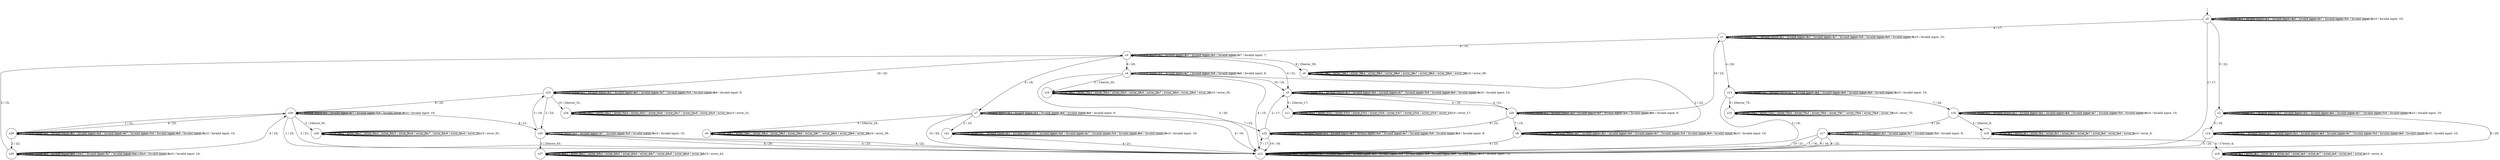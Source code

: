 digraph g {
__start0 [label="" shape="none"];

	s0 [shape="circle" label="s0"];
	s1 [shape="circle" label="s1"];
	s2 [shape="circle" label="s2"];
	s3 [shape="circle" label="s3"];
	s4 [shape="circle" label="s4"];
	s5 [shape="circle" label="s5"];
	s6 [shape="circle" label="s6"];
	s7 [shape="circle" label="s7"];
	s8 [shape="circle" label="s8"];
	s9 [shape="circle" label="s9"];
	s10 [shape="circle" label="s10"];
	s11 [shape="circle" label="s11"];
	s12 [shape="circle" label="s12"];
	s13 [shape="circle" label="s13"];
	s14 [shape="circle" label="s14"];
	s15 [shape="circle" label="s15"];
	s16 [shape="circle" label="s16"];
	s17 [shape="circle" label="s17"];
	s18 [shape="circle" label="s18"];
	s19 [shape="circle" label="s19"];
	s20 [shape="circle" label="s20"];
	s21 [shape="circle" label="s21"];
	s22 [shape="circle" label="s22"];
	s23 [shape="circle" label="s23"];
	s24 [shape="circle" label="s24"];
	s25 [shape="circle" label="s25"];
	s26 [shape="circle" label="s26"];
	s27 [shape="circle" label="s27"];
	s28 [shape="circle" label="s28"];
	s29 [shape="circle" label="s29"];
	s30 [shape="circle" label="s30"];
	s0 -> s0 [label="1 / Invalid input: 1;"];
	s0 -> s12 [label="2 / 17;"];
	s0 -> s0 [label="3 / Invalid input: 3;"];
	s0 -> s0 [label="4 / Invalid input: 4;"];
	s0 -> s2 [label="5 / 23;"];
	s0 -> s0 [label="6 / Invalid input: 6;"];
	s0 -> s0 [label="7 / Invalid input: 7;"];
	s0 -> s1 [label="8 / 17;"];
	s0 -> s0 [label="9 / Invalid input: 9;"];
	s0 -> s0 [label="10 / Invalid input: 10;"];
	s1 -> s1 [label="1 / Invalid input: 1;"];
	s1 -> s1 [label="2 / Invalid input: 2;"];
	s1 -> s1 [label="3 / Invalid input: 3;"];
	s1 -> s13 [label="4 / 20;"];
	s1 -> s1 [label="5 / Invalid input: 5;"];
	s1 -> s3 [label="6 / 15;"];
	s1 -> s1 [label="7 / Invalid input: 7;"];
	s1 -> s1 [label="8 / Invalid input: 8;"];
	s1 -> s1 [label="9 / Invalid input: 9;"];
	s1 -> s1 [label="10 / Invalid input: 10;"];
	s2 -> s2 [label="1 / Invalid input: 1;"];
	s2 -> s2 [label="2 / Invalid input: 2;"];
	s2 -> s2 [label="3 / Invalid input: 3;"];
	s2 -> s2 [label="4 / Invalid input: 4;"];
	s2 -> s14 [label="5 / 18;"];
	s2 -> s2 [label="6 / Invalid input: 6;"];
	s2 -> s2 [label="7 / Invalid input: 7;"];
	s2 -> s12 [label="8 / 20;"];
	s2 -> s2 [label="9 / Invalid input: 9;"];
	s2 -> s2 [label="10 / Invalid input: 10;"];
	s3 -> s3 [label="1 / Invalid input: 1;"];
	s3 -> s3 [label="2 / Invalid input: 2;"];
	s3 -> s3 [label="3 / Invalid input: 3;"];
	s3 -> s5 [label="4 / 21;"];
	s3 -> s3 [label="5 / Invalid input: 5;"];
	s3 -> s4 [label="6 / 20;"];
	s3 -> s3 [label="7 / Invalid input: 7;"];
	s3 -> s7 [label="8 / 18;"];
	s3 -> s6 [label="9 / 25error_39;"];
	s3 -> s23 [label="10 / 25;"];
	s4 -> s4 [label="1 / Invalid input: 1;"];
	s4 -> s8 [label="2 / 23;"];
	s4 -> s12 [label="3 / 20;"];
	s4 -> s12 [label="4 / 15;"];
	s4 -> s10 [label="5 / 15error_35;"];
	s4 -> s4 [label="6 / Invalid input: 6;"];
	s4 -> s4 [label="7 / Invalid input: 7;"];
	s4 -> s4 [label="8 / Invalid input: 8;"];
	s4 -> s4 [label="9 / Invalid input: 9;"];
	s4 -> s5 [label="10 / 16;"];
	s5 -> s5 [label="1 / Invalid input: 1;"];
	s5 -> s5 [label="2 / Invalid input: 2;"];
	s5 -> s5 [label="3 / Invalid input: 3;"];
	s5 -> s20 [label="4 / 18;"];
	s5 -> s11 [label="5 / 23error_17;"];
	s5 -> s5 [label="6 / Invalid input: 6;"];
	s5 -> s5 [label="7 / Invalid input: 7;"];
	s5 -> s5 [label="8 / Invalid input: 8;"];
	s5 -> s5 [label="9 / Invalid input: 9;"];
	s5 -> s5 [label="10 / Invalid input: 10;"];
	s6 -> s6 [label="1 / error_39;"];
	s6 -> s6 [label="2 / error_39;"];
	s6 -> s6 [label="3 / error_39;"];
	s6 -> s6 [label="4 / error_39;"];
	s6 -> s6 [label="5 / error_39;"];
	s6 -> s6 [label="6 / error_39;"];
	s6 -> s6 [label="7 / error_39;"];
	s6 -> s6 [label="8 / error_39;"];
	s6 -> s6 [label="9 / error_39;"];
	s6 -> s6 [label="10 / error_39;"];
	s7 -> s7 [label="1 / Invalid input: 1;"];
	s7 -> s21 [label="2 / 15;"];
	s7 -> s7 [label="3 / Invalid input: 3;"];
	s7 -> s7 [label="4 / Invalid input: 4;"];
	s7 -> s9 [label="5 / 16error_29;"];
	s7 -> s7 [label="6 / Invalid input: 6;"];
	s7 -> s22 [label="7 / 22;"];
	s7 -> s12 [label="8 / 16;"];
	s7 -> s7 [label="9 / Invalid input: 9;"];
	s7 -> s12 [label="10 / 20;"];
	s8 -> s8 [label="1 / Invalid input: 1;"];
	s8 -> s8 [label="2 / Invalid input: 2;"];
	s8 -> s8 [label="3 / Invalid input: 3;"];
	s8 -> s12 [label="4 / 23;"];
	s8 -> s8 [label="5 / Invalid input: 5;"];
	s8 -> s8 [label="6 / Invalid input: 6;"];
	s8 -> s8 [label="7 / Invalid input: 7;"];
	s8 -> s8 [label="8 / Invalid input: 8;"];
	s8 -> s8 [label="9 / Invalid input: 9;"];
	s8 -> s8 [label="10 / Invalid input: 10;"];
	s9 -> s9 [label="1 / error_29;"];
	s9 -> s9 [label="2 / error_29;"];
	s9 -> s9 [label="3 / error_29;"];
	s9 -> s9 [label="4 / error_29;"];
	s9 -> s9 [label="5 / error_29;"];
	s9 -> s9 [label="6 / error_29;"];
	s9 -> s9 [label="7 / error_29;"];
	s9 -> s9 [label="8 / error_29;"];
	s9 -> s9 [label="9 / error_29;"];
	s9 -> s9 [label="10 / error_29;"];
	s10 -> s10 [label="1 / error_35;"];
	s10 -> s10 [label="2 / error_35;"];
	s10 -> s10 [label="3 / error_35;"];
	s10 -> s10 [label="4 / error_35;"];
	s10 -> s10 [label="5 / error_35;"];
	s10 -> s10 [label="6 / error_35;"];
	s10 -> s10 [label="7 / error_35;"];
	s10 -> s10 [label="8 / error_35;"];
	s10 -> s10 [label="9 / error_35;"];
	s10 -> s10 [label="10 / error_35;"];
	s11 -> s11 [label="1 / error_17;"];
	s11 -> s11 [label="2 / error_17;"];
	s11 -> s11 [label="3 / error_17;"];
	s11 -> s11 [label="4 / error_17;"];
	s11 -> s11 [label="5 / error_17;"];
	s11 -> s11 [label="6 / error_17;"];
	s11 -> s11 [label="7 / error_17;"];
	s11 -> s11 [label="8 / error_17;"];
	s11 -> s11 [label="9 / error_17;"];
	s11 -> s11 [label="10 / error_17;"];
	s12 -> s12 [label="1 / Invalid input: 1;"];
	s12 -> s12 [label="2 / Invalid input: 2;"];
	s12 -> s12 [label="3 / Invalid input: 3;"];
	s12 -> s12 [label="4 / Invalid input: 4;"];
	s12 -> s12 [label="5 / Invalid input: 5;"];
	s12 -> s12 [label="6 / Invalid input: 6;"];
	s12 -> s22 [label="7 / 17;"];
	s12 -> s12 [label="8 / Invalid input: 8;"];
	s12 -> s12 [label="9 / Invalid input: 9;"];
	s12 -> s12 [label="10 / Invalid input: 10;"];
	s13 -> s13 [label="1 / Invalid input: 1;"];
	s13 -> s13 [label="2 / Invalid input: 2;"];
	s13 -> s12 [label="3 / 19;"];
	s13 -> s13 [label="4 / Invalid input: 4;"];
	s13 -> s15 [label="5 / 20error_75;"];
	s13 -> s13 [label="6 / Invalid input: 6;"];
	s13 -> s16 [label="7 / 24;"];
	s13 -> s13 [label="8 / Invalid input: 8;"];
	s13 -> s13 [label="9 / Invalid input: 9;"];
	s13 -> s13 [label="10 / Invalid input: 10;"];
	s14 -> s14 [label="1 / Invalid input: 1;"];
	s14 -> s14 [label="2 / Invalid input: 2;"];
	s14 -> s14 [label="3 / Invalid input: 3;"];
	s14 -> s14 [label="4 / Invalid input: 4;"];
	s14 -> s12 [label="5 / 25;"];
	s14 -> s14 [label="6 / Invalid input: 6;"];
	s14 -> s14 [label="7 / Invalid input: 7;"];
	s14 -> s14 [label="8 / Invalid input: 8;"];
	s14 -> s14 [label="9 / Invalid input: 9;"];
	s14 -> s14 [label="10 / Invalid input: 10;"];
	s15 -> s15 [label="1 / error_75;"];
	s15 -> s15 [label="2 / error_75;"];
	s15 -> s15 [label="3 / error_75;"];
	s15 -> s15 [label="4 / error_75;"];
	s15 -> s15 [label="5 / error_75;"];
	s15 -> s15 [label="6 / error_75;"];
	s15 -> s15 [label="7 / error_75;"];
	s15 -> s15 [label="8 / error_75;"];
	s15 -> s15 [label="9 / error_75;"];
	s15 -> s15 [label="10 / error_75;"];
	s16 -> s16 [label="1 / Invalid input: 1;"];
	s16 -> s16 [label="2 / Invalid input: 2;"];
	s16 -> s16 [label="3 / Invalid input: 3;"];
	s16 -> s16 [label="4 / Invalid input: 4;"];
	s16 -> s18 [label="5 / 20error_9;"];
	s16 -> s16 [label="6 / Invalid input: 6;"];
	s16 -> s16 [label="7 / Invalid input: 7;"];
	s16 -> s17 [label="8 / 20;"];
	s16 -> s16 [label="9 / Invalid input: 9;"];
	s16 -> s16 [label="10 / Invalid input: 10;"];
	s17 -> s12 [label="1 / 18;"];
	s17 -> s17 [label="2 / Invalid input: 2;"];
	s17 -> s17 [label="3 / Invalid input: 3;"];
	s17 -> s19 [label="4 / 17error_4;"];
	s17 -> s17 [label="5 / Invalid input: 5;"];
	s17 -> s12 [label="6 / 16;"];
	s17 -> s17 [label="7 / Invalid input: 7;"];
	s17 -> s12 [label="8 / 23;"];
	s17 -> s17 [label="9 / Invalid input: 9;"];
	s17 -> s12 [label="10 / 21;"];
	s18 -> s18 [label="1 / error_9;"];
	s18 -> s18 [label="2 / error_9;"];
	s18 -> s18 [label="3 / error_9;"];
	s18 -> s18 [label="4 / error_9;"];
	s18 -> s18 [label="5 / error_9;"];
	s18 -> s18 [label="6 / error_9;"];
	s18 -> s18 [label="7 / error_9;"];
	s18 -> s18 [label="8 / error_9;"];
	s18 -> s18 [label="9 / error_9;"];
	s18 -> s18 [label="10 / error_9;"];
	s19 -> s19 [label="1 / error_4;"];
	s19 -> s19 [label="2 / error_4;"];
	s19 -> s19 [label="3 / error_4;"];
	s19 -> s19 [label="4 / error_4;"];
	s19 -> s19 [label="5 / error_4;"];
	s19 -> s19 [label="6 / error_4;"];
	s19 -> s19 [label="7 / error_4;"];
	s19 -> s19 [label="8 / error_4;"];
	s19 -> s19 [label="9 / error_4;"];
	s19 -> s19 [label="10 / error_4;"];
	s20 -> s20 [label="1 / Invalid input: 1;"];
	s20 -> s20 [label="2 / Invalid input: 2;"];
	s20 -> s20 [label="3 / Invalid input: 3;"];
	s20 -> s5 [label="4 / 21;"];
	s20 -> s20 [label="5 / Invalid input: 5;"];
	s20 -> s22 [label="6 / 22;"];
	s20 -> s8 [label="7 / 15;"];
	s20 -> s20 [label="8 / Invalid input: 8;"];
	s20 -> s20 [label="9 / Invalid input: 9;"];
	s20 -> s1 [label="10 / 23;"];
	s21 -> s21 [label="1 / Invalid input: 1;"];
	s21 -> s21 [label="2 / Invalid input: 2;"];
	s21 -> s21 [label="3 / Invalid input: 3;"];
	s21 -> s12 [label="4 / 21;"];
	s21 -> s21 [label="5 / Invalid input: 5;"];
	s21 -> s21 [label="6 / Invalid input: 6;"];
	s21 -> s21 [label="7 / Invalid input: 7;"];
	s21 -> s21 [label="8 / Invalid input: 8;"];
	s21 -> s21 [label="9 / Invalid input: 9;"];
	s21 -> s21 [label="10 / Invalid input: 10;"];
	s22 -> s22 [label="1 / Invalid input: 1;"];
	s22 -> s5 [label="2 / 17;"];
	s22 -> s22 [label="3 / Invalid input: 3;"];
	s22 -> s22 [label="4 / Invalid input: 4;"];
	s22 -> s22 [label="5 / Invalid input: 5;"];
	s22 -> s22 [label="6 / Invalid input: 6;"];
	s22 -> s22 [label="7 / Invalid input: 7;"];
	s22 -> s22 [label="8 / Invalid input: 8;"];
	s22 -> s22 [label="9 / Invalid input: 9;"];
	s22 -> s12 [label="10 / 18;"];
	s23 -> s23 [label="1 / Invalid input: 1;"];
	s23 -> s25 [label="2 / 23;"];
	s23 -> s23 [label="3 / Invalid input: 3;"];
	s23 -> s23 [label="4 / Invalid input: 4;"];
	s23 -> s23 [label="5 / Invalid input: 5;"];
	s23 -> s26 [label="6 / 25;"];
	s23 -> s23 [label="7 / Invalid input: 7;"];
	s23 -> s23 [label="8 / Invalid input: 8;"];
	s23 -> s23 [label="9 / Invalid input: 9;"];
	s23 -> s24 [label="10 / 24error_31;"];
	s24 -> s24 [label="1 / error_31;"];
	s24 -> s24 [label="2 / error_31;"];
	s24 -> s24 [label="3 / error_31;"];
	s24 -> s24 [label="4 / error_31;"];
	s24 -> s24 [label="5 / error_31;"];
	s24 -> s24 [label="6 / error_31;"];
	s24 -> s24 [label="7 / error_31;"];
	s24 -> s24 [label="8 / error_31;"];
	s24 -> s24 [label="9 / error_31;"];
	s24 -> s24 [label="10 / error_31;"];
	s25 -> s25 [label="1 / Invalid input: 1;"];
	s25 -> s23 [label="2 / 19;"];
	s25 -> s27 [label="3 / 25error_43;"];
	s25 -> s12 [label="4 / 23;"];
	s25 -> s25 [label="5 / Invalid input: 5;"];
	s25 -> s12 [label="6 / 22;"];
	s25 -> s25 [label="7 / Invalid input: 7;"];
	s25 -> s12 [label="8 / 20;"];
	s25 -> s25 [label="9 / Invalid input: 9;"];
	s25 -> s25 [label="10 / Invalid input: 10;"];
	s26 -> s12 [label="1 / 25;"];
	s26 -> s12 [label="2 / 21;"];
	s26 -> s28 [label="3 / 23error_91;"];
	s26 -> s29 [label="4 / 23;"];
	s26 -> s26 [label="5 / Invalid input: 5;"];
	s26 -> s26 [label="6 / Invalid input: 6;"];
	s26 -> s26 [label="7 / Invalid input: 7;"];
	s26 -> s25 [label="8 / 21;"];
	s26 -> s26 [label="9 / Invalid input: 9;"];
	s26 -> s26 [label="10 / Invalid input: 10;"];
	s27 -> s27 [label="1 / error_43;"];
	s27 -> s27 [label="2 / error_43;"];
	s27 -> s27 [label="3 / error_43;"];
	s27 -> s27 [label="4 / error_43;"];
	s27 -> s27 [label="5 / error_43;"];
	s27 -> s27 [label="6 / error_43;"];
	s27 -> s27 [label="7 / error_43;"];
	s27 -> s27 [label="8 / error_43;"];
	s27 -> s27 [label="9 / error_43;"];
	s27 -> s27 [label="10 / error_43;"];
	s28 -> s28 [label="1 / error_91;"];
	s28 -> s28 [label="2 / error_91;"];
	s28 -> s28 [label="3 / error_91;"];
	s28 -> s28 [label="4 / error_91;"];
	s28 -> s28 [label="5 / error_91;"];
	s28 -> s28 [label="6 / error_91;"];
	s28 -> s28 [label="7 / error_91;"];
	s28 -> s28 [label="8 / error_91;"];
	s28 -> s28 [label="9 / error_91;"];
	s28 -> s28 [label="10 / error_91;"];
	s29 -> s26 [label="1 / 21;"];
	s29 -> s30 [label="2 / 22;"];
	s29 -> s29 [label="3 / Invalid input: 3;"];
	s29 -> s29 [label="4 / Invalid input: 4;"];
	s29 -> s29 [label="5 / Invalid input: 5;"];
	s29 -> s29 [label="6 / Invalid input: 6;"];
	s29 -> s29 [label="7 / Invalid input: 7;"];
	s29 -> s29 [label="8 / Invalid input: 8;"];
	s29 -> s29 [label="9 / Invalid input: 9;"];
	s29 -> s29 [label="10 / Invalid input: 10;"];
	s30 -> s30 [label="1 / Invalid input: 1;"];
	s30 -> s30 [label="2 / Invalid input: 2;"];
	s30 -> s3 [label="3 / 15;"];
	s30 -> s30 [label="4 / 22;"];
	s30 -> s30 [label="5 / Invalid input: 5;"];
	s30 -> s26 [label="6 / 25;"];
	s30 -> s30 [label="7 / Invalid input: 7;"];
	s30 -> s30 [label="8 / 22;"];
	s30 -> s30 [label="9 / Invalid input: 9;"];
	s30 -> s30 [label="10 / Invalid input: 10;"];

__start0 -> s0;
}

